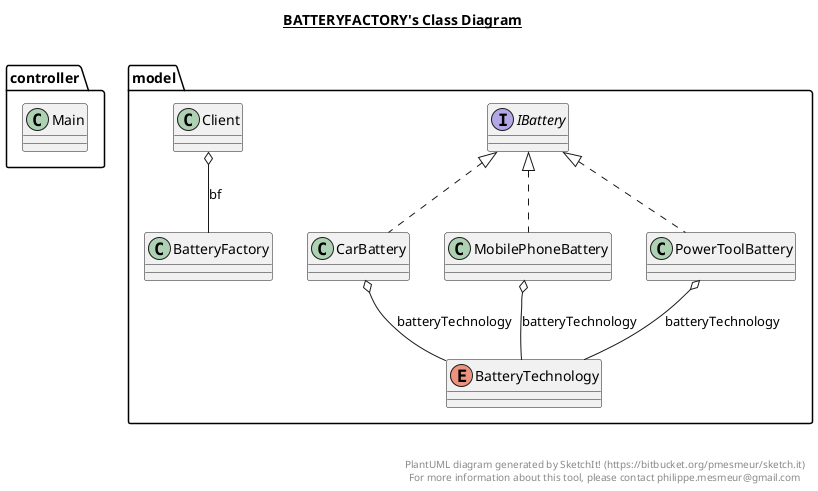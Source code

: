 @startuml

title __BATTERYFACTORY's Class Diagram__\n

  namespace controller {
    class controller.Main {
    }
  }
  

  namespace model {
    class model.BatteryFactory {
    }
  }
  

  namespace model {
    enum BatteryTechnology {
    }
  }
  

  namespace model {
    class model.CarBattery {
    }
  }
  

  namespace model {
    class model.Client {
    }
  }
  

  namespace model {
    interface model.IBattery {
    }
  }
  

  namespace model {
    class model.MobilePhoneBattery {
    }
  }
  

  namespace model {
    class model.PowerToolBattery {
    }
  }
  

  model.CarBattery .up.|> model.IBattery
  model.CarBattery o-- model.BatteryTechnology : batteryTechnology
  model.Client o-- model.BatteryFactory : bf
  model.MobilePhoneBattery .up.|> model.IBattery
  model.MobilePhoneBattery o-- model.BatteryTechnology : batteryTechnology
  model.PowerToolBattery .up.|> model.IBattery
  model.PowerToolBattery o-- model.BatteryTechnology : batteryTechnology


right footer


PlantUML diagram generated by SketchIt! (https://bitbucket.org/pmesmeur/sketch.it)
For more information about this tool, please contact philippe.mesmeur@gmail.com
endfooter

@enduml
